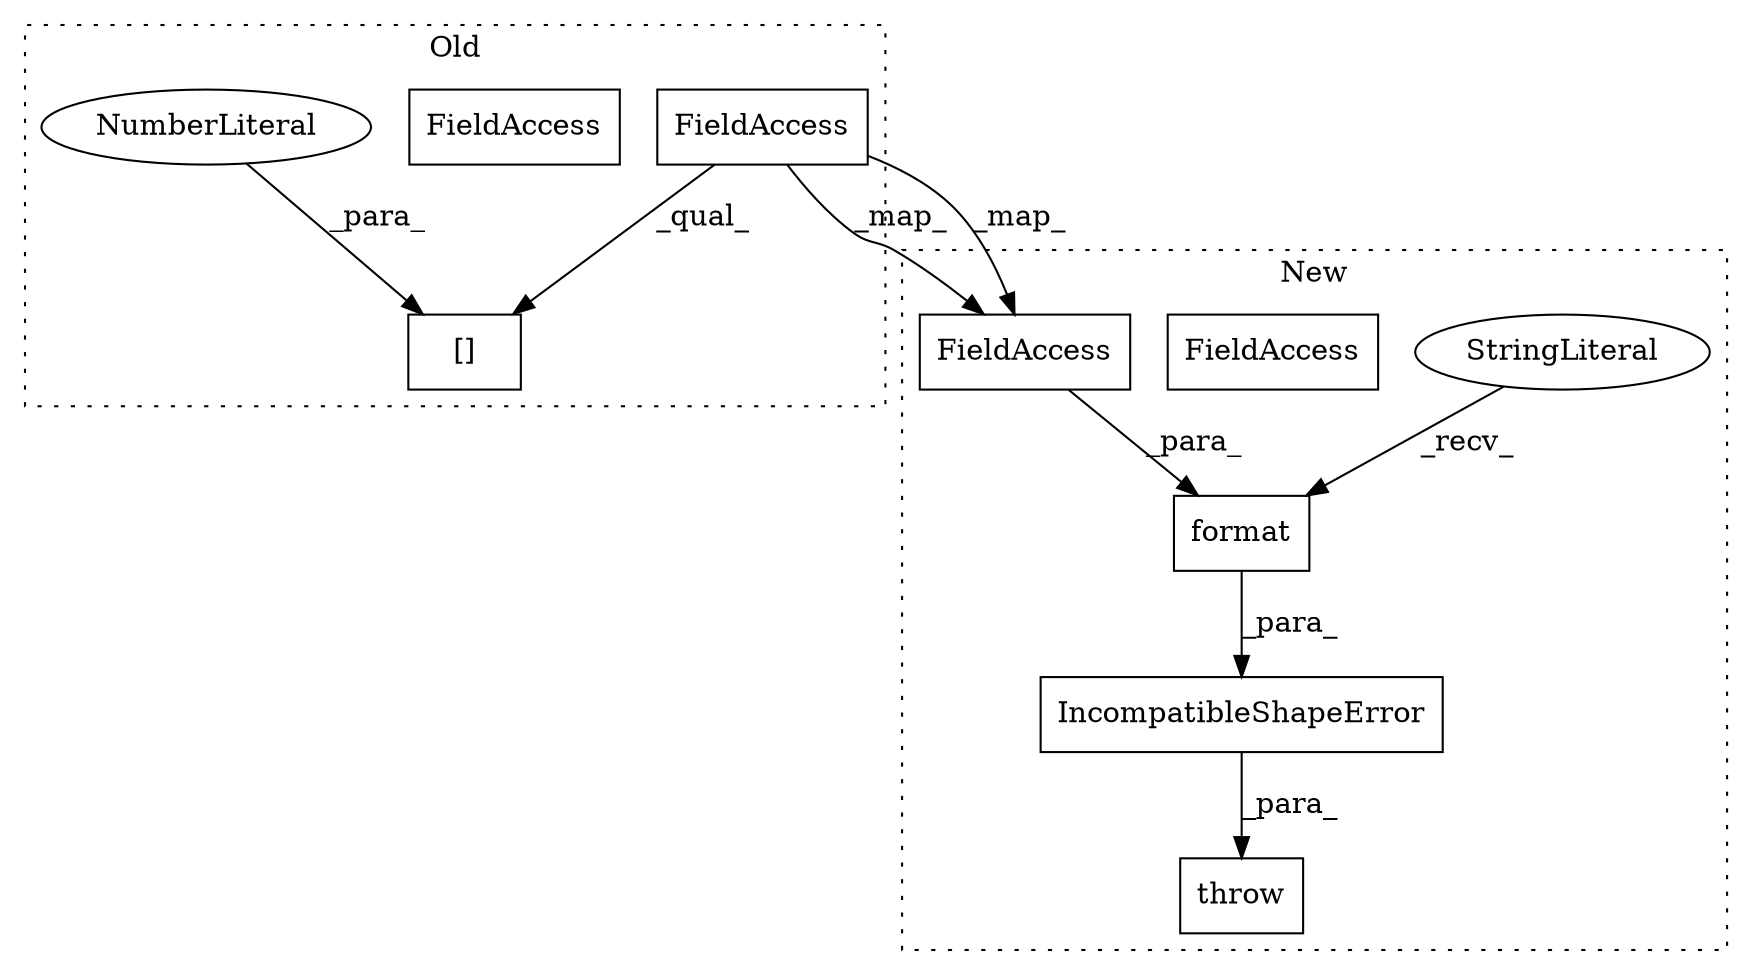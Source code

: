 digraph G {
subgraph cluster0 {
1 [label="[]" a="2" s="45113,45132" l="18,1" shape="box"];
6 [label="NumberLiteral" a="34" s="45131" l="1" shape="ellipse"];
8 [label="FieldAccess" a="22" s="45113" l="17" shape="box"];
9 [label="FieldAccess" a="22" s="45113" l="17" shape="box"];
label = "Old";
style="dotted";
}
subgraph cluster1 {
2 [label="IncompatibleShapeError" a="32" s="44836,45011" l="23,1" shape="box"];
3 [label="throw" a="53" s="44825" l="6" shape="box"];
4 [label="format" a="32" s="44945,45010" l="7,1" shape="box"];
5 [label="StringLiteral" a="45" s="44859" l="85" shape="ellipse"];
7 [label="FieldAccess" a="22" s="44993" l="17" shape="box"];
10 [label="FieldAccess" a="22" s="44993" l="17" shape="box"];
label = "New";
style="dotted";
}
2 -> 3 [label="_para_"];
4 -> 2 [label="_para_"];
5 -> 4 [label="_recv_"];
6 -> 1 [label="_para_"];
9 -> 10 [label="_map_"];
9 -> 1 [label="_qual_"];
9 -> 10 [label="_map_"];
10 -> 4 [label="_para_"];
}